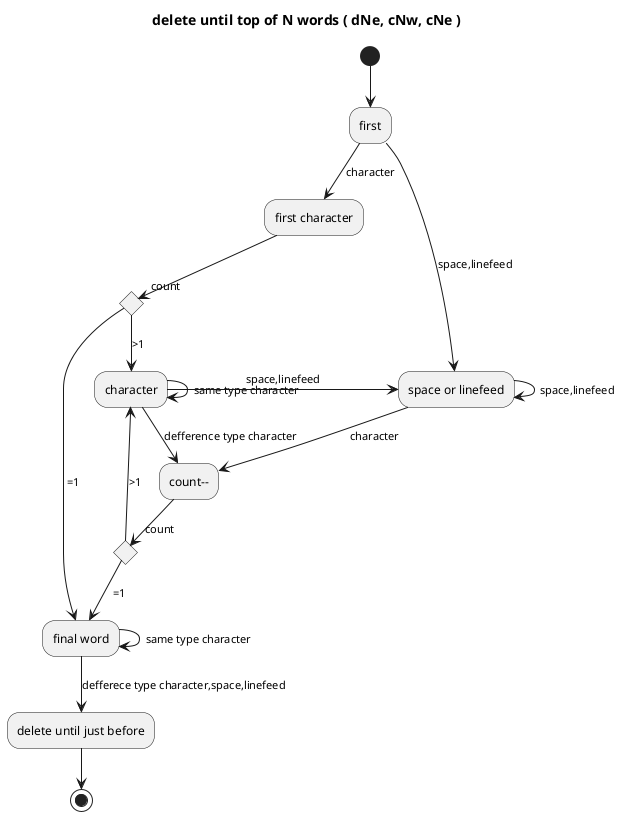 @startuml
title delete until top of N words ( dNe, cNw, cNe )

(*) --> first

"first" --> [character] "first character"
if "count" then
--> [ =1] "final word"
else
--> [>1] "character"
end if
"first" --> [space,linefeed] "space or linefeed"

"final word" --> [same type character] "final word"
"final word" --> [defferece type character,space,linefeed] "delete until just before"

"character" -> [same type character] "character"
"character" --> [defference type character] "count--"
if "count" then
-down-> [ =1] "final word"
else
-up-> [>1] "character"
end if
"character" -> [space,linefeed] "space or linefeed"

"space or linefeed" --> [character] "count--"
"space or linefeed" -> [space,linefeed] "space or linefeed"

"delete until just before" --> (*)

@enduml

